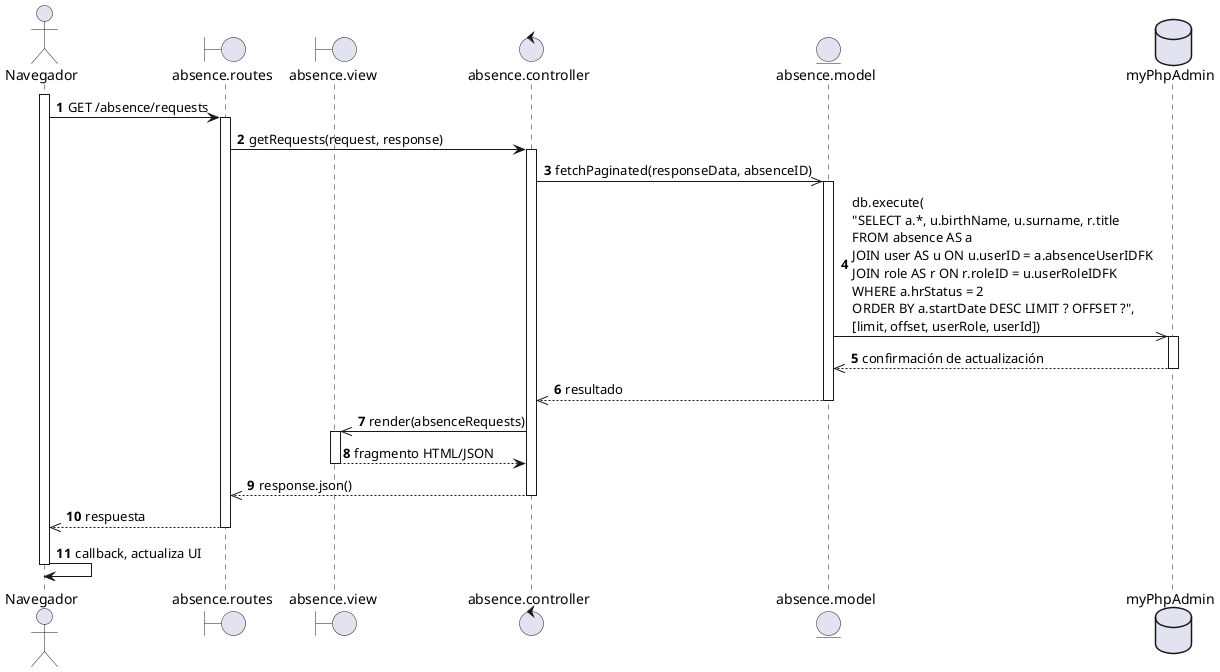 @startuml CU017 - Líder consulta respuesta hacia ausencia de colaborador - Diagrama de secuencia
actor Navegador
boundary "absence.routes" as Routes
boundary "absence.view" as View
control "absence.controller" as Controller
entity "absence.model" as Model
database "myPhpAdmin" as DB

autonumber

' El Navegador envía la petición AJAX para registrar la respuesta a la ausencia
activate Navegador
Navegador -> Routes: GET /absence/requests

activate Routes
Routes -> Controller: getRequests(request, response)
activate Controller

' El controlador invoca al modelo para actualizar la respuesta de la ausencia
Controller ->> Model: fetchPaginated(responseData, absenceID)
activate Model

' El modelo ejecuta la consulta en la base de datos
Model ->> DB: db.execute(\n"SELECT a.*, u.birthName, u.surname, r.title \nFROM absence AS a \nJOIN user AS u ON u.userID = a.absenceUserIDFK \nJOIN role AS r ON r.roleID = u.userRoleIDFK \nWHERE a.hrStatus = 2 \nORDER BY a.startDate DESC LIMIT ? OFFSET ?", \n[limit, offset, userRole, userId])
activate DB
DB -->> Model: confirmación de actualización
deactivate DB

Model -->> Controller: resultado
deactivate Model

' El controlador procesa el resultado y prepara la respuesta para la vista (AJAX JSON o fragmento HTML)
Controller ->> View: render(absenceRequests)
activate View
View --> Controller: fragmento HTML/JSON
deactivate View

' El controlador envía la respuesta al router
Controller -->> Routes: response.json()
deactivate Controller

Routes -->> Navegador: respuesta
deactivate Routes

' El Navegador procesa la respuesta y actualiza la interfaz
Navegador -> Navegador: callback, actualiza UI
deactivate Navegador

@enduml